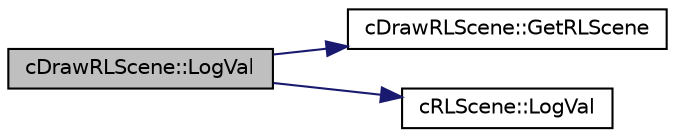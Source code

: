 digraph "cDrawRLScene::LogVal"
{
 // LATEX_PDF_SIZE
  edge [fontname="Helvetica",fontsize="10",labelfontname="Helvetica",labelfontsize="10"];
  node [fontname="Helvetica",fontsize="10",shape=record];
  rankdir="LR";
  Node1 [label="cDrawRLScene::LogVal",height=0.2,width=0.4,color="black", fillcolor="grey75", style="filled", fontcolor="black",tooltip=" "];
  Node1 -> Node2 [color="midnightblue",fontsize="10",style="solid",fontname="Helvetica"];
  Node2 [label="cDrawRLScene::GetRLScene",height=0.2,width=0.4,color="black", fillcolor="white", style="filled",URL="$classc_draw_r_l_scene.html#ae74ea7ec3530727a49e34bc4733b3de7",tooltip=" "];
  Node1 -> Node3 [color="midnightblue",fontsize="10",style="solid",fontname="Helvetica"];
  Node3 [label="cRLScene::LogVal",height=0.2,width=0.4,color="black", fillcolor="white", style="filled",URL="$classc_r_l_scene.html#a491a17bcd5d1fd2a15bafe2d4661d794",tooltip=" "];
}
